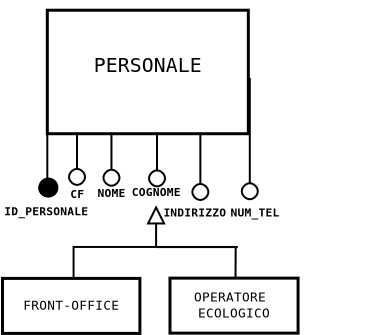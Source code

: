 <?xml version="1.0" encoding="UTF-8"?>
<dia:diagram xmlns:dia="http://www.lysator.liu.se/~alla/dia/">
  <dia:layer name="Sfondo" visible="true" active="true">
    <dia:object type="Standard - Line" version="0" id="O0">
      <dia:attribute name="obj_pos">
        <dia:point val="8.241,35.179"/>
      </dia:attribute>
      <dia:attribute name="obj_bb">
        <dia:rectangle val="8.191,33.577;8.301,35.229"/>
      </dia:attribute>
      <dia:attribute name="conn_endpoints">
        <dia:point val="8.241,35.179"/>
        <dia:point val="8.25,33.627"/>
      </dia:attribute>
      <dia:attribute name="numcp">
        <dia:int val="1"/>
      </dia:attribute>
      <dia:attribute name="line_width">
        <dia:real val="0.1"/>
      </dia:attribute>
    </dia:object>
    <dia:group>
      <dia:group>
        <dia:object type="Standard - Text" version="1" id="O1">
          <dia:attribute name="obj_pos">
            <dia:point val="3.857,24.882"/>
          </dia:attribute>
          <dia:attribute name="obj_bb">
            <dia:rectangle val="3.857,24.147;3.857,25.035"/>
          </dia:attribute>
          <dia:attribute name="text">
            <dia:composite type="text">
              <dia:attribute name="string">
                <dia:string>##</dia:string>
              </dia:attribute>
              <dia:attribute name="font">
                <dia:font family="sans" style="0" name="Helvetica"/>
              </dia:attribute>
              <dia:attribute name="height">
                <dia:real val="0.917"/>
              </dia:attribute>
              <dia:attribute name="pos">
                <dia:point val="3.857,24.882"/>
              </dia:attribute>
              <dia:attribute name="color">
                <dia:color val="#ffffff"/>
              </dia:attribute>
              <dia:attribute name="alignment">
                <dia:enum val="0"/>
              </dia:attribute>
            </dia:composite>
          </dia:attribute>
          <dia:attribute name="valign">
            <dia:enum val="3"/>
          </dia:attribute>
          <dia:connections>
            <dia:connection handle="0" to="O15" connection="16"/>
          </dia:connections>
        </dia:object>
        <dia:object type="Standard - Text" version="1" id="O2">
          <dia:attribute name="obj_pos">
            <dia:point val="3.657,25.04"/>
          </dia:attribute>
          <dia:attribute name="obj_bb">
            <dia:rectangle val="3.657,24.218;3.657,25.338"/>
          </dia:attribute>
          <dia:attribute name="text">
            <dia:composite type="text">
              <dia:attribute name="string">
                <dia:string>##</dia:string>
              </dia:attribute>
              <dia:attribute name="font">
                <dia:font family="monospace" style="0" name="Courier"/>
              </dia:attribute>
              <dia:attribute name="height">
                <dia:real val="1.235"/>
              </dia:attribute>
              <dia:attribute name="pos">
                <dia:point val="3.657,25.04"/>
              </dia:attribute>
              <dia:attribute name="color">
                <dia:color val="#ffffff"/>
              </dia:attribute>
              <dia:attribute name="alignment">
                <dia:enum val="1"/>
              </dia:attribute>
            </dia:composite>
          </dia:attribute>
          <dia:attribute name="valign">
            <dia:enum val="3"/>
          </dia:attribute>
        </dia:object>
        <dia:object type="UML - Component Feature" version="1" id="O3">
          <dia:attribute name="obj_pos">
            <dia:point val="3.985,25.225"/>
          </dia:attribute>
          <dia:attribute name="obj_bb">
            <dia:rectangle val="3.085,23.663;9.856,32.195"/>
          </dia:attribute>
          <dia:attribute name="meta">
            <dia:composite type="dict"/>
          </dia:attribute>
          <dia:attribute name="orth_points">
            <dia:point val="3.985,25.225"/>
            <dia:point val="8.956,25.225"/>
            <dia:point val="8.956,31.295"/>
          </dia:attribute>
          <dia:attribute name="orth_orient">
            <dia:enum val="0"/>
            <dia:enum val="1"/>
          </dia:attribute>
          <dia:attribute name="orth_autoroute">
            <dia:boolean val="false"/>
          </dia:attribute>
          <dia:attribute name="line_colour">
            <dia:color val="#000000"/>
          </dia:attribute>
          <dia:attribute name="role">
            <dia:enum val="0"/>
          </dia:attribute>
          <dia:attribute name="text">
            <dia:composite type="text">
              <dia:attribute name="string">
                <dia:string>##</dia:string>
              </dia:attribute>
              <dia:attribute name="font">
                <dia:font family="monospace" style="0" name="Courier"/>
              </dia:attribute>
              <dia:attribute name="height">
                <dia:real val="0.8"/>
              </dia:attribute>
              <dia:attribute name="pos">
                <dia:point val="9.206,24.195"/>
              </dia:attribute>
              <dia:attribute name="color">
                <dia:color val="#ffffff"/>
              </dia:attribute>
              <dia:attribute name="alignment">
                <dia:enum val="0"/>
              </dia:attribute>
            </dia:composite>
          </dia:attribute>
          <dia:attribute name="text_pos">
            <dia:point val="9.206,24.195"/>
          </dia:attribute>
        </dia:object>
        <dia:object type="UML - Component Feature" version="1" id="O4">
          <dia:attribute name="obj_pos">
            <dia:point val="3.542,23.891"/>
          </dia:attribute>
          <dia:attribute name="obj_bb">
            <dia:rectangle val="-0.583,21.396;4.442,31.478"/>
          </dia:attribute>
          <dia:attribute name="meta">
            <dia:composite type="dict"/>
          </dia:attribute>
          <dia:attribute name="orth_points">
            <dia:point val="3.542,23.891"/>
            <dia:point val="0.317,23.891"/>
            <dia:point val="0.317,30.578"/>
          </dia:attribute>
          <dia:attribute name="orth_orient">
            <dia:enum val="0"/>
            <dia:enum val="1"/>
          </dia:attribute>
          <dia:attribute name="orth_autoroute">
            <dia:boolean val="false"/>
          </dia:attribute>
          <dia:attribute name="line_colour">
            <dia:color val="#000000"/>
          </dia:attribute>
          <dia:attribute name="role">
            <dia:enum val="0"/>
          </dia:attribute>
          <dia:attribute name="text">
            <dia:composite type="text">
              <dia:attribute name="string">
                <dia:string>##</dia:string>
              </dia:attribute>
              <dia:attribute name="font">
                <dia:font family="monospace" style="0" name="Courier"/>
              </dia:attribute>
              <dia:attribute name="height">
                <dia:real val="0.8"/>
              </dia:attribute>
              <dia:attribute name="pos">
                <dia:point val="0.567,21.928"/>
              </dia:attribute>
              <dia:attribute name="color">
                <dia:color val="#ffffff"/>
              </dia:attribute>
              <dia:attribute name="alignment">
                <dia:enum val="0"/>
              </dia:attribute>
            </dia:composite>
          </dia:attribute>
          <dia:attribute name="text_pos">
            <dia:point val="0.567,21.928"/>
          </dia:attribute>
        </dia:object>
        <dia:object type="UML - Component Feature" version="1" id="O5">
          <dia:attribute name="obj_pos">
            <dia:point val="6.747,26.547"/>
          </dia:attribute>
          <dia:attribute name="obj_bb">
            <dia:rectangle val="5.584,23.938;15.438,32.231"/>
          </dia:attribute>
          <dia:attribute name="meta">
            <dia:composite type="dict"/>
          </dia:attribute>
          <dia:attribute name="orth_points">
            <dia:point val="6.747,26.547"/>
            <dia:point val="6.484,26.547"/>
            <dia:point val="6.484,31.331"/>
          </dia:attribute>
          <dia:attribute name="orth_orient">
            <dia:enum val="0"/>
            <dia:enum val="1"/>
          </dia:attribute>
          <dia:attribute name="orth_autoroute">
            <dia:boolean val="false"/>
          </dia:attribute>
          <dia:attribute name="line_colour">
            <dia:color val="#000000"/>
          </dia:attribute>
          <dia:attribute name="role">
            <dia:enum val="0"/>
          </dia:attribute>
          <dia:attribute name="text">
            <dia:composite type="text">
              <dia:attribute name="string">
                <dia:string>##</dia:string>
              </dia:attribute>
              <dia:attribute name="font">
                <dia:font family="monospace" style="0" name="Courier"/>
              </dia:attribute>
              <dia:attribute name="height">
                <dia:real val="0.8"/>
              </dia:attribute>
              <dia:attribute name="pos">
                <dia:point val="15.438,24.471"/>
              </dia:attribute>
              <dia:attribute name="color">
                <dia:color val="#ffffff"/>
              </dia:attribute>
              <dia:attribute name="alignment">
                <dia:enum val="0"/>
              </dia:attribute>
            </dia:composite>
          </dia:attribute>
          <dia:attribute name="text_pos">
            <dia:point val="15.438,24.471"/>
          </dia:attribute>
        </dia:object>
        <dia:object type="UML - Component Feature" version="1" id="O6">
          <dia:attribute name="obj_pos">
            <dia:point val="5.848,25.471"/>
          </dia:attribute>
          <dia:attribute name="obj_bb">
            <dia:rectangle val="3.417,23.109;6.748,31.552"/>
          </dia:attribute>
          <dia:attribute name="meta">
            <dia:composite type="dict"/>
          </dia:attribute>
          <dia:attribute name="orth_points">
            <dia:point val="5.848,25.471"/>
            <dia:point val="4.317,25.471"/>
            <dia:point val="4.317,30.652"/>
          </dia:attribute>
          <dia:attribute name="orth_orient">
            <dia:enum val="0"/>
            <dia:enum val="1"/>
          </dia:attribute>
          <dia:attribute name="orth_autoroute">
            <dia:boolean val="false"/>
          </dia:attribute>
          <dia:attribute name="line_colour">
            <dia:color val="#000000"/>
          </dia:attribute>
          <dia:attribute name="role">
            <dia:enum val="0"/>
          </dia:attribute>
          <dia:attribute name="text">
            <dia:composite type="text">
              <dia:attribute name="string">
                <dia:string>##</dia:string>
              </dia:attribute>
              <dia:attribute name="font">
                <dia:font family="monospace" style="0" name="Courier"/>
              </dia:attribute>
              <dia:attribute name="height">
                <dia:real val="0.8"/>
              </dia:attribute>
              <dia:attribute name="pos">
                <dia:point val="5.253,23.641"/>
              </dia:attribute>
              <dia:attribute name="color">
                <dia:color val="#ffffff"/>
              </dia:attribute>
              <dia:attribute name="alignment">
                <dia:enum val="0"/>
              </dia:attribute>
            </dia:composite>
          </dia:attribute>
          <dia:attribute name="text_pos">
            <dia:point val="5.253,23.641"/>
          </dia:attribute>
        </dia:object>
        <dia:object type="UML - Component Feature" version="1" id="O7">
          <dia:attribute name="obj_pos">
            <dia:point val="2.079,24.85"/>
          </dia:attribute>
          <dia:attribute name="obj_bb">
            <dia:rectangle val="1.139,22.988;2.979,31.52"/>
          </dia:attribute>
          <dia:attribute name="meta">
            <dia:composite type="dict"/>
          </dia:attribute>
          <dia:attribute name="orth_points">
            <dia:point val="2.079,24.85"/>
            <dia:point val="2.039,24.85"/>
            <dia:point val="2.039,30.62"/>
          </dia:attribute>
          <dia:attribute name="orth_orient">
            <dia:enum val="0"/>
            <dia:enum val="1"/>
          </dia:attribute>
          <dia:attribute name="orth_autoroute">
            <dia:boolean val="false"/>
          </dia:attribute>
          <dia:attribute name="line_colour">
            <dia:color val="#000000"/>
          </dia:attribute>
          <dia:attribute name="role">
            <dia:enum val="0"/>
          </dia:attribute>
          <dia:attribute name="text">
            <dia:composite type="text">
              <dia:attribute name="string">
                <dia:string>##</dia:string>
              </dia:attribute>
              <dia:attribute name="font">
                <dia:font family="monospace" style="0" name="Courier"/>
              </dia:attribute>
              <dia:attribute name="height">
                <dia:real val="0.8"/>
              </dia:attribute>
              <dia:attribute name="pos">
                <dia:point val="2.289,23.52"/>
              </dia:attribute>
              <dia:attribute name="color">
                <dia:color val="#ffffff"/>
              </dia:attribute>
              <dia:attribute name="alignment">
                <dia:enum val="0"/>
              </dia:attribute>
            </dia:composite>
          </dia:attribute>
          <dia:attribute name="text_pos">
            <dia:point val="2.289,23.52"/>
          </dia:attribute>
        </dia:object>
        <dia:group>
          <dia:object type="UML - Component Feature" version="1" id="O8">
            <dia:attribute name="obj_pos">
              <dia:point val="2.056,24.457"/>
            </dia:attribute>
            <dia:attribute name="obj_bb">
              <dia:rectangle val="-2.069,21.962;2.956,32.045"/>
            </dia:attribute>
            <dia:attribute name="meta">
              <dia:composite type="dict"/>
            </dia:attribute>
            <dia:attribute name="orth_points">
              <dia:point val="2.056,24.457"/>
              <dia:point val="-1.169,24.457"/>
              <dia:point val="-1.169,31.145"/>
            </dia:attribute>
            <dia:attribute name="orth_orient">
              <dia:enum val="0"/>
              <dia:enum val="1"/>
            </dia:attribute>
            <dia:attribute name="orth_autoroute">
              <dia:boolean val="false"/>
            </dia:attribute>
            <dia:attribute name="line_colour">
              <dia:color val="#000000"/>
            </dia:attribute>
            <dia:attribute name="role">
              <dia:enum val="0"/>
            </dia:attribute>
            <dia:attribute name="text">
              <dia:composite type="text">
                <dia:attribute name="string">
                  <dia:string>##</dia:string>
                </dia:attribute>
                <dia:attribute name="font">
                  <dia:font family="monospace" style="0" name="Courier"/>
                </dia:attribute>
                <dia:attribute name="height">
                  <dia:real val="0.8"/>
                </dia:attribute>
                <dia:attribute name="pos">
                  <dia:point val="-0.919,22.495"/>
                </dia:attribute>
                <dia:attribute name="color">
                  <dia:color val="#000000"/>
                </dia:attribute>
                <dia:attribute name="alignment">
                  <dia:enum val="0"/>
                </dia:attribute>
              </dia:composite>
            </dia:attribute>
            <dia:attribute name="text_pos">
              <dia:point val="-0.919,22.495"/>
            </dia:attribute>
          </dia:object>
          <dia:object type="UML - State Term" version="0" id="O9">
            <dia:attribute name="obj_pos">
              <dia:point val="-1.614,30.162"/>
            </dia:attribute>
            <dia:attribute name="obj_bb">
              <dia:rectangle val="-1.664,30.112;-0.564,31.212"/>
            </dia:attribute>
            <dia:attribute name="meta">
              <dia:composite type="dict"/>
            </dia:attribute>
            <dia:attribute name="elem_corner">
              <dia:point val="-1.614,30.162"/>
            </dia:attribute>
            <dia:attribute name="elem_width">
              <dia:real val="1"/>
            </dia:attribute>
            <dia:attribute name="elem_height">
              <dia:real val="1"/>
            </dia:attribute>
            <dia:attribute name="line_colour">
              <dia:color val="#000000"/>
            </dia:attribute>
            <dia:attribute name="fill_colour">
              <dia:color val="#000000"/>
            </dia:attribute>
            <dia:attribute name="is_final">
              <dia:boolean val="false"/>
            </dia:attribute>
          </dia:object>
        </dia:group>
        <dia:object type="Standard - Text" version="1" id="O10">
          <dia:attribute name="obj_pos">
            <dia:point val="2.025,31.132"/>
          </dia:attribute>
          <dia:attribute name="obj_bb">
            <dia:rectangle val="1.345,30.66;2.705,31.302"/>
          </dia:attribute>
          <dia:attribute name="text">
            <dia:composite type="text">
              <dia:attribute name="string">
                <dia:string>#NOME#</dia:string>
              </dia:attribute>
              <dia:attribute name="font">
                <dia:font family="monospace" style="80" name="Courier-Bold"/>
              </dia:attribute>
              <dia:attribute name="height">
                <dia:real val="0.706"/>
              </dia:attribute>
              <dia:attribute name="pos">
                <dia:point val="2.025,31.132"/>
              </dia:attribute>
              <dia:attribute name="color">
                <dia:color val="#000000"/>
              </dia:attribute>
              <dia:attribute name="alignment">
                <dia:enum val="1"/>
              </dia:attribute>
            </dia:composite>
          </dia:attribute>
          <dia:attribute name="valign">
            <dia:enum val="3"/>
          </dia:attribute>
        </dia:object>
        <dia:object type="Standard - Text" version="1" id="O11">
          <dia:attribute name="obj_pos">
            <dia:point val="-1.223,32.046"/>
          </dia:attribute>
          <dia:attribute name="obj_bb">
            <dia:rectangle val="-3.263,31.574;0.817,32.922"/>
          </dia:attribute>
          <dia:attribute name="text">
            <dia:composite type="text">
              <dia:attribute name="string">
                <dia:string>#ID_PERSONALE
#</dia:string>
              </dia:attribute>
              <dia:attribute name="font">
                <dia:font family="monospace" style="80" name="Courier-Bold"/>
              </dia:attribute>
              <dia:attribute name="height">
                <dia:real val="0.706"/>
              </dia:attribute>
              <dia:attribute name="pos">
                <dia:point val="-1.223,32.046"/>
              </dia:attribute>
              <dia:attribute name="color">
                <dia:color val="#000000"/>
              </dia:attribute>
              <dia:attribute name="alignment">
                <dia:enum val="1"/>
              </dia:attribute>
            </dia:composite>
          </dia:attribute>
          <dia:attribute name="valign">
            <dia:enum val="3"/>
          </dia:attribute>
        </dia:object>
        <dia:object type="Standard - Text" version="1" id="O12">
          <dia:attribute name="obj_pos">
            <dia:point val="4.274,31.084"/>
          </dia:attribute>
          <dia:attribute name="obj_bb">
            <dia:rectangle val="3.084,30.611;5.464,31.254"/>
          </dia:attribute>
          <dia:attribute name="text">
            <dia:composite type="text">
              <dia:attribute name="string">
                <dia:string>#COGNOME#</dia:string>
              </dia:attribute>
              <dia:attribute name="font">
                <dia:font family="monospace" style="80" name="Courier-Bold"/>
              </dia:attribute>
              <dia:attribute name="height">
                <dia:real val="0.706"/>
              </dia:attribute>
              <dia:attribute name="pos">
                <dia:point val="4.274,31.084"/>
              </dia:attribute>
              <dia:attribute name="color">
                <dia:color val="#000000"/>
              </dia:attribute>
              <dia:attribute name="alignment">
                <dia:enum val="1"/>
              </dia:attribute>
            </dia:composite>
          </dia:attribute>
          <dia:attribute name="valign">
            <dia:enum val="3"/>
          </dia:attribute>
        </dia:object>
        <dia:object type="Standard - Text" version="1" id="O13">
          <dia:attribute name="obj_pos">
            <dia:point val="9.217,32.112"/>
          </dia:attribute>
          <dia:attribute name="obj_bb">
            <dia:rectangle val="8.027,31.639;10.407,33.693"/>
          </dia:attribute>
          <dia:attribute name="text">
            <dia:composite type="text">
              <dia:attribute name="string">
                <dia:string>#NUM_TEL

#</dia:string>
              </dia:attribute>
              <dia:attribute name="font">
                <dia:font family="monospace" style="80" name="Courier-Bold"/>
              </dia:attribute>
              <dia:attribute name="height">
                <dia:real val="0.706"/>
              </dia:attribute>
              <dia:attribute name="pos">
                <dia:point val="9.217,32.112"/>
              </dia:attribute>
              <dia:attribute name="color">
                <dia:color val="#000000"/>
              </dia:attribute>
              <dia:attribute name="alignment">
                <dia:enum val="1"/>
              </dia:attribute>
            </dia:composite>
          </dia:attribute>
          <dia:attribute name="valign">
            <dia:enum val="3"/>
          </dia:attribute>
        </dia:object>
        <dia:object type="Standard - Text" version="1" id="O14">
          <dia:attribute name="obj_pos">
            <dia:point val="0.329,31.178"/>
          </dia:attribute>
          <dia:attribute name="obj_bb">
            <dia:rectangle val="-0.011,30.706;0.669,31.348"/>
          </dia:attribute>
          <dia:attribute name="text">
            <dia:composite type="text">
              <dia:attribute name="string">
                <dia:string>#CF#</dia:string>
              </dia:attribute>
              <dia:attribute name="font">
                <dia:font family="monospace" style="80" name="Courier-Bold"/>
              </dia:attribute>
              <dia:attribute name="height">
                <dia:real val="0.706"/>
              </dia:attribute>
              <dia:attribute name="pos">
                <dia:point val="0.329,31.178"/>
              </dia:attribute>
              <dia:attribute name="color">
                <dia:color val="#000000"/>
              </dia:attribute>
              <dia:attribute name="alignment">
                <dia:enum val="1"/>
              </dia:attribute>
            </dia:composite>
          </dia:attribute>
          <dia:attribute name="valign">
            <dia:enum val="3"/>
          </dia:attribute>
        </dia:object>
        <dia:object type="Flowchart - Box" version="0" id="O15">
          <dia:attribute name="obj_pos">
            <dia:point val="-1.168,21.794"/>
          </dia:attribute>
          <dia:attribute name="obj_bb">
            <dia:rectangle val="-1.243,21.72;8.957,28.044"/>
          </dia:attribute>
          <dia:attribute name="elem_corner">
            <dia:point val="-1.168,21.794"/>
          </dia:attribute>
          <dia:attribute name="elem_width">
            <dia:real val="10.05"/>
          </dia:attribute>
          <dia:attribute name="elem_height">
            <dia:real val="6.175"/>
          </dia:attribute>
          <dia:attribute name="border_width">
            <dia:real val="0.15"/>
          </dia:attribute>
          <dia:attribute name="show_background">
            <dia:boolean val="true"/>
          </dia:attribute>
          <dia:attribute name="padding">
            <dia:real val="0.5"/>
          </dia:attribute>
          <dia:attribute name="text">
            <dia:composite type="text">
              <dia:attribute name="string">
                <dia:string>#TEHJDJD#</dia:string>
              </dia:attribute>
              <dia:attribute name="font">
                <dia:font family="monospace" style="0" name="Courier"/>
              </dia:attribute>
              <dia:attribute name="height">
                <dia:real val="0.917"/>
              </dia:attribute>
              <dia:attribute name="pos">
                <dia:point val="3.857,25.036"/>
              </dia:attribute>
              <dia:attribute name="color">
                <dia:color val="#ffffff"/>
              </dia:attribute>
              <dia:attribute name="alignment">
                <dia:enum val="1"/>
              </dia:attribute>
            </dia:composite>
          </dia:attribute>
        </dia:object>
        <dia:object type="Standard - Text" version="1" id="O16">
          <dia:attribute name="obj_pos">
            <dia:point val="3.857,24.882"/>
          </dia:attribute>
          <dia:attribute name="obj_bb">
            <dia:rectangle val="1.19,24.059;6.523,26.414"/>
          </dia:attribute>
          <dia:attribute name="text">
            <dia:composite type="text">
              <dia:attribute name="string">
                <dia:string>#PERSONALE
#</dia:string>
              </dia:attribute>
              <dia:attribute name="font">
                <dia:font family="monospace" style="0" name="Courier"/>
              </dia:attribute>
              <dia:attribute name="height">
                <dia:real val="1.235"/>
              </dia:attribute>
              <dia:attribute name="pos">
                <dia:point val="3.857,24.882"/>
              </dia:attribute>
              <dia:attribute name="color">
                <dia:color val="#000000"/>
              </dia:attribute>
              <dia:attribute name="alignment">
                <dia:enum val="1"/>
              </dia:attribute>
            </dia:composite>
          </dia:attribute>
          <dia:attribute name="valign">
            <dia:enum val="3"/>
          </dia:attribute>
          <dia:connections>
            <dia:connection handle="0" to="O15" connection="16"/>
          </dia:connections>
        </dia:object>
        <dia:object type="Standard - Text" version="1" id="O17">
          <dia:attribute name="obj_pos">
            <dia:point val="8.956,31.295"/>
          </dia:attribute>
          <dia:attribute name="obj_bb">
            <dia:rectangle val="8.956,30.473;8.956,31.593"/>
          </dia:attribute>
          <dia:attribute name="text">
            <dia:composite type="text">
              <dia:attribute name="string">
                <dia:string>##</dia:string>
              </dia:attribute>
              <dia:attribute name="font">
                <dia:font family="monospace" style="0" name="Courier"/>
              </dia:attribute>
              <dia:attribute name="height">
                <dia:real val="1.235"/>
              </dia:attribute>
              <dia:attribute name="pos">
                <dia:point val="8.956,31.295"/>
              </dia:attribute>
              <dia:attribute name="color">
                <dia:color val="#ffffff"/>
              </dia:attribute>
              <dia:attribute name="alignment">
                <dia:enum val="1"/>
              </dia:attribute>
            </dia:composite>
          </dia:attribute>
          <dia:attribute name="valign">
            <dia:enum val="3"/>
          </dia:attribute>
          <dia:connections>
            <dia:connection handle="0" to="O3" connection="0"/>
          </dia:connections>
        </dia:object>
        <dia:object type="Standard - Text" version="1" id="O18">
          <dia:attribute name="obj_pos">
            <dia:point val="8.341,31.049"/>
          </dia:attribute>
          <dia:attribute name="obj_bb">
            <dia:rectangle val="8.341,30.226;8.341,31.346"/>
          </dia:attribute>
          <dia:attribute name="text">
            <dia:composite type="text">
              <dia:attribute name="string">
                <dia:string>##</dia:string>
              </dia:attribute>
              <dia:attribute name="font">
                <dia:font family="monospace" style="0" name="Courier"/>
              </dia:attribute>
              <dia:attribute name="height">
                <dia:real val="1.235"/>
              </dia:attribute>
              <dia:attribute name="pos">
                <dia:point val="8.341,31.049"/>
              </dia:attribute>
              <dia:attribute name="color">
                <dia:color val="#ffffff"/>
              </dia:attribute>
              <dia:attribute name="alignment">
                <dia:enum val="1"/>
              </dia:attribute>
            </dia:composite>
          </dia:attribute>
          <dia:attribute name="valign">
            <dia:enum val="3"/>
          </dia:attribute>
        </dia:object>
        <dia:object type="Standard - Text" version="1" id="O19">
          <dia:attribute name="obj_pos">
            <dia:point val="8.445,30.699"/>
          </dia:attribute>
          <dia:attribute name="obj_bb">
            <dia:rectangle val="8.445,29.877;8.445,30.997"/>
          </dia:attribute>
          <dia:attribute name="text">
            <dia:composite type="text">
              <dia:attribute name="string">
                <dia:string>##</dia:string>
              </dia:attribute>
              <dia:attribute name="font">
                <dia:font family="monospace" style="0" name="Courier"/>
              </dia:attribute>
              <dia:attribute name="height">
                <dia:real val="1.235"/>
              </dia:attribute>
              <dia:attribute name="pos">
                <dia:point val="8.445,30.699"/>
              </dia:attribute>
              <dia:attribute name="color">
                <dia:color val="#ffffff"/>
              </dia:attribute>
              <dia:attribute name="alignment">
                <dia:enum val="1"/>
              </dia:attribute>
            </dia:composite>
          </dia:attribute>
          <dia:attribute name="valign">
            <dia:enum val="3"/>
          </dia:attribute>
        </dia:object>
        <dia:object type="Standard - Text" version="1" id="O20">
          <dia:attribute name="obj_pos">
            <dia:point val="4.631,32.914"/>
          </dia:attribute>
          <dia:attribute name="obj_bb">
            <dia:rectangle val="4.631,32.092;4.631,33.212"/>
          </dia:attribute>
          <dia:attribute name="text">
            <dia:composite type="text">
              <dia:attribute name="string">
                <dia:string>##</dia:string>
              </dia:attribute>
              <dia:attribute name="font">
                <dia:font family="monospace" style="0" name="Courier"/>
              </dia:attribute>
              <dia:attribute name="height">
                <dia:real val="1.235"/>
              </dia:attribute>
              <dia:attribute name="pos">
                <dia:point val="4.631,32.914"/>
              </dia:attribute>
              <dia:attribute name="color">
                <dia:color val="#ffffff"/>
              </dia:attribute>
              <dia:attribute name="alignment">
                <dia:enum val="1"/>
              </dia:attribute>
            </dia:composite>
          </dia:attribute>
          <dia:attribute name="valign">
            <dia:enum val="3"/>
          </dia:attribute>
        </dia:object>
        <dia:object type="Standard - Text" version="1" id="O21">
          <dia:attribute name="obj_pos">
            <dia:point val="4.641,30.413"/>
          </dia:attribute>
          <dia:attribute name="obj_bb">
            <dia:rectangle val="4.641,29.59;4.641,30.71"/>
          </dia:attribute>
          <dia:attribute name="text">
            <dia:composite type="text">
              <dia:attribute name="string">
                <dia:string>##</dia:string>
              </dia:attribute>
              <dia:attribute name="font">
                <dia:font family="monospace" style="0" name="Courier"/>
              </dia:attribute>
              <dia:attribute name="height">
                <dia:real val="1.235"/>
              </dia:attribute>
              <dia:attribute name="pos">
                <dia:point val="4.641,30.413"/>
              </dia:attribute>
              <dia:attribute name="color">
                <dia:color val="#ffffff"/>
              </dia:attribute>
              <dia:attribute name="alignment">
                <dia:enum val="1"/>
              </dia:attribute>
            </dia:composite>
          </dia:attribute>
          <dia:attribute name="valign">
            <dia:enum val="3"/>
          </dia:attribute>
        </dia:object>
        <dia:object type="Standard - Text" version="1" id="O22">
          <dia:attribute name="obj_pos">
            <dia:point val="6.209,32.113"/>
          </dia:attribute>
          <dia:attribute name="obj_bb">
            <dia:rectangle val="4.679,31.64;7.739,33.694"/>
          </dia:attribute>
          <dia:attribute name="text">
            <dia:composite type="text">
              <dia:attribute name="string">
                <dia:string>#INDIRIZZO

#</dia:string>
              </dia:attribute>
              <dia:attribute name="font">
                <dia:font family="monospace" style="80" name="Courier-Bold"/>
              </dia:attribute>
              <dia:attribute name="height">
                <dia:real val="0.706"/>
              </dia:attribute>
              <dia:attribute name="pos">
                <dia:point val="6.209,32.113"/>
              </dia:attribute>
              <dia:attribute name="color">
                <dia:color val="#000000"/>
              </dia:attribute>
              <dia:attribute name="alignment">
                <dia:enum val="1"/>
              </dia:attribute>
            </dia:composite>
          </dia:attribute>
          <dia:attribute name="valign">
            <dia:enum val="3"/>
          </dia:attribute>
        </dia:object>
      </dia:group>
      <dia:object type="UML - Generalization" version="1" id="O23">
        <dia:attribute name="obj_pos">
          <dia:point val="4.271,31.545"/>
        </dia:attribute>
        <dia:attribute name="obj_bb">
          <dia:rectangle val="0.095,31.495;8.406,35.27"/>
        </dia:attribute>
        <dia:attribute name="meta">
          <dia:composite type="dict"/>
        </dia:attribute>
        <dia:attribute name="orth_points">
          <dia:point val="4.271,31.545"/>
          <dia:point val="4.271,33.637"/>
          <dia:point val="8.306,33.637"/>
          <dia:point val="8.306,33.631"/>
          <dia:point val="0.145,33.631"/>
          <dia:point val="0.145,35.22"/>
        </dia:attribute>
        <dia:attribute name="orth_orient">
          <dia:enum val="1"/>
          <dia:enum val="0"/>
          <dia:enum val="1"/>
          <dia:enum val="0"/>
          <dia:enum val="1"/>
        </dia:attribute>
        <dia:attribute name="orth_autoroute">
          <dia:boolean val="false"/>
        </dia:attribute>
        <dia:attribute name="text_colour">
          <dia:color val="#000000"/>
        </dia:attribute>
        <dia:attribute name="line_colour">
          <dia:color val="#000000"/>
        </dia:attribute>
        <dia:attribute name="name">
          <dia:string>##</dia:string>
        </dia:attribute>
        <dia:attribute name="stereotype">
          <dia:string>##</dia:string>
        </dia:attribute>
      </dia:object>
    </dia:group>
    <dia:group>
      <dia:object type="Flowchart - Box" version="0" id="O24">
        <dia:attribute name="obj_pos">
          <dia:point val="-3.409,35.203"/>
        </dia:attribute>
        <dia:attribute name="obj_bb">
          <dia:rectangle val="-3.484,35.128;3.536,38.028"/>
        </dia:attribute>
        <dia:attribute name="elem_corner">
          <dia:point val="-3.409,35.203"/>
        </dia:attribute>
        <dia:attribute name="elem_width">
          <dia:real val="6.87"/>
        </dia:attribute>
        <dia:attribute name="elem_height">
          <dia:real val="2.75"/>
        </dia:attribute>
        <dia:attribute name="border_width">
          <dia:real val="0.15"/>
        </dia:attribute>
        <dia:attribute name="show_background">
          <dia:boolean val="true"/>
        </dia:attribute>
        <dia:attribute name="padding">
          <dia:real val="0.5"/>
        </dia:attribute>
        <dia:attribute name="text">
          <dia:composite type="text">
            <dia:attribute name="string">
              <dia:string>#FRONT-OFFICE#</dia:string>
            </dia:attribute>
            <dia:attribute name="font">
              <dia:font family="monospace" style="0" name="Courier"/>
            </dia:attribute>
            <dia:attribute name="height">
              <dia:real val="0.8"/>
            </dia:attribute>
            <dia:attribute name="pos">
              <dia:point val="0.026,36.71"/>
            </dia:attribute>
            <dia:attribute name="color">
              <dia:color val="#000000"/>
            </dia:attribute>
            <dia:attribute name="alignment">
              <dia:enum val="1"/>
            </dia:attribute>
          </dia:composite>
        </dia:attribute>
      </dia:object>
      <dia:object type="Flowchart - Box" version="0" id="O25">
        <dia:attribute name="obj_pos">
          <dia:point val="4.965,35.189"/>
        </dia:attribute>
        <dia:attribute name="obj_bb">
          <dia:rectangle val="4.89,35.114;11.445,38.014"/>
        </dia:attribute>
        <dia:attribute name="elem_corner">
          <dia:point val="4.965,35.189"/>
        </dia:attribute>
        <dia:attribute name="elem_width">
          <dia:real val="6.405"/>
        </dia:attribute>
        <dia:attribute name="elem_height">
          <dia:real val="2.75"/>
        </dia:attribute>
        <dia:attribute name="border_width">
          <dia:real val="0.15"/>
        </dia:attribute>
        <dia:attribute name="show_background">
          <dia:boolean val="true"/>
        </dia:attribute>
        <dia:attribute name="padding">
          <dia:real val="0.5"/>
        </dia:attribute>
        <dia:attribute name="text">
          <dia:composite type="text">
            <dia:attribute name="string">
              <dia:string>#OPERATORE 
ECOLOGICO#</dia:string>
            </dia:attribute>
            <dia:attribute name="font">
              <dia:font family="monospace" style="0" name="Courier"/>
            </dia:attribute>
            <dia:attribute name="height">
              <dia:real val="0.8"/>
            </dia:attribute>
            <dia:attribute name="pos">
              <dia:point val="8.167,36.297"/>
            </dia:attribute>
            <dia:attribute name="color">
              <dia:color val="#000000"/>
            </dia:attribute>
            <dia:attribute name="alignment">
              <dia:enum val="1"/>
            </dia:attribute>
          </dia:composite>
        </dia:attribute>
      </dia:object>
    </dia:group>
  </dia:layer>
</dia:diagram>
